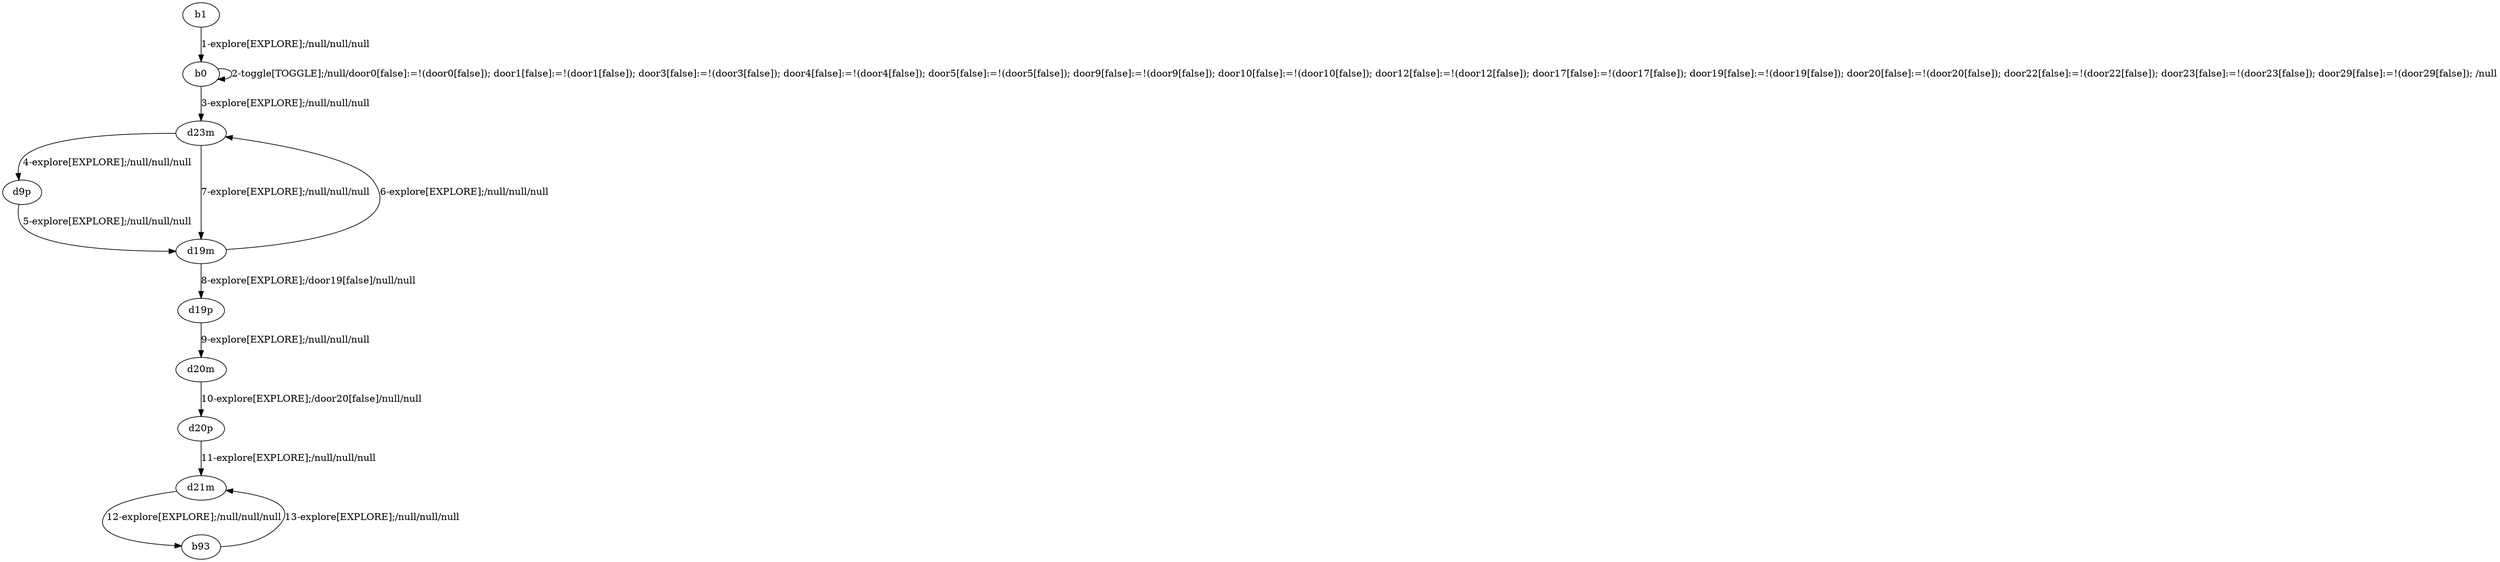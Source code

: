 # Total number of goals covered by this test: 4
# d20m --> d20p
# b93 --> d21m
# d21m --> b93
# d20p --> d21m

digraph g {
"b1" -> "b0" [label = "1-explore[EXPLORE];/null/null/null"];
"b0" -> "b0" [label = "2-toggle[TOGGLE];/null/door0[false]:=!(door0[false]); door1[false]:=!(door1[false]); door3[false]:=!(door3[false]); door4[false]:=!(door4[false]); door5[false]:=!(door5[false]); door9[false]:=!(door9[false]); door10[false]:=!(door10[false]); door12[false]:=!(door12[false]); door17[false]:=!(door17[false]); door19[false]:=!(door19[false]); door20[false]:=!(door20[false]); door22[false]:=!(door22[false]); door23[false]:=!(door23[false]); door29[false]:=!(door29[false]); /null"];
"b0" -> "d23m" [label = "3-explore[EXPLORE];/null/null/null"];
"d23m" -> "d9p" [label = "4-explore[EXPLORE];/null/null/null"];
"d9p" -> "d19m" [label = "5-explore[EXPLORE];/null/null/null"];
"d19m" -> "d23m" [label = "6-explore[EXPLORE];/null/null/null"];
"d23m" -> "d19m" [label = "7-explore[EXPLORE];/null/null/null"];
"d19m" -> "d19p" [label = "8-explore[EXPLORE];/door19[false]/null/null"];
"d19p" -> "d20m" [label = "9-explore[EXPLORE];/null/null/null"];
"d20m" -> "d20p" [label = "10-explore[EXPLORE];/door20[false]/null/null"];
"d20p" -> "d21m" [label = "11-explore[EXPLORE];/null/null/null"];
"d21m" -> "b93" [label = "12-explore[EXPLORE];/null/null/null"];
"b93" -> "d21m" [label = "13-explore[EXPLORE];/null/null/null"];
}
